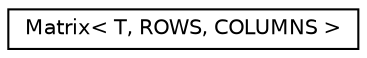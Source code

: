 digraph "Graphical Class Hierarchy"
{
  edge [fontname="Helvetica",fontsize="10",labelfontname="Helvetica",labelfontsize="10"];
  node [fontname="Helvetica",fontsize="10",shape=record];
  rankdir="LR";
  Node0 [label="Matrix\< T, ROWS, COLUMNS \>",height=0.2,width=0.4,color="black", fillcolor="white", style="filled",URL="$classMatrix.html",tooltip="Generic matrix primitive object. "];
}
